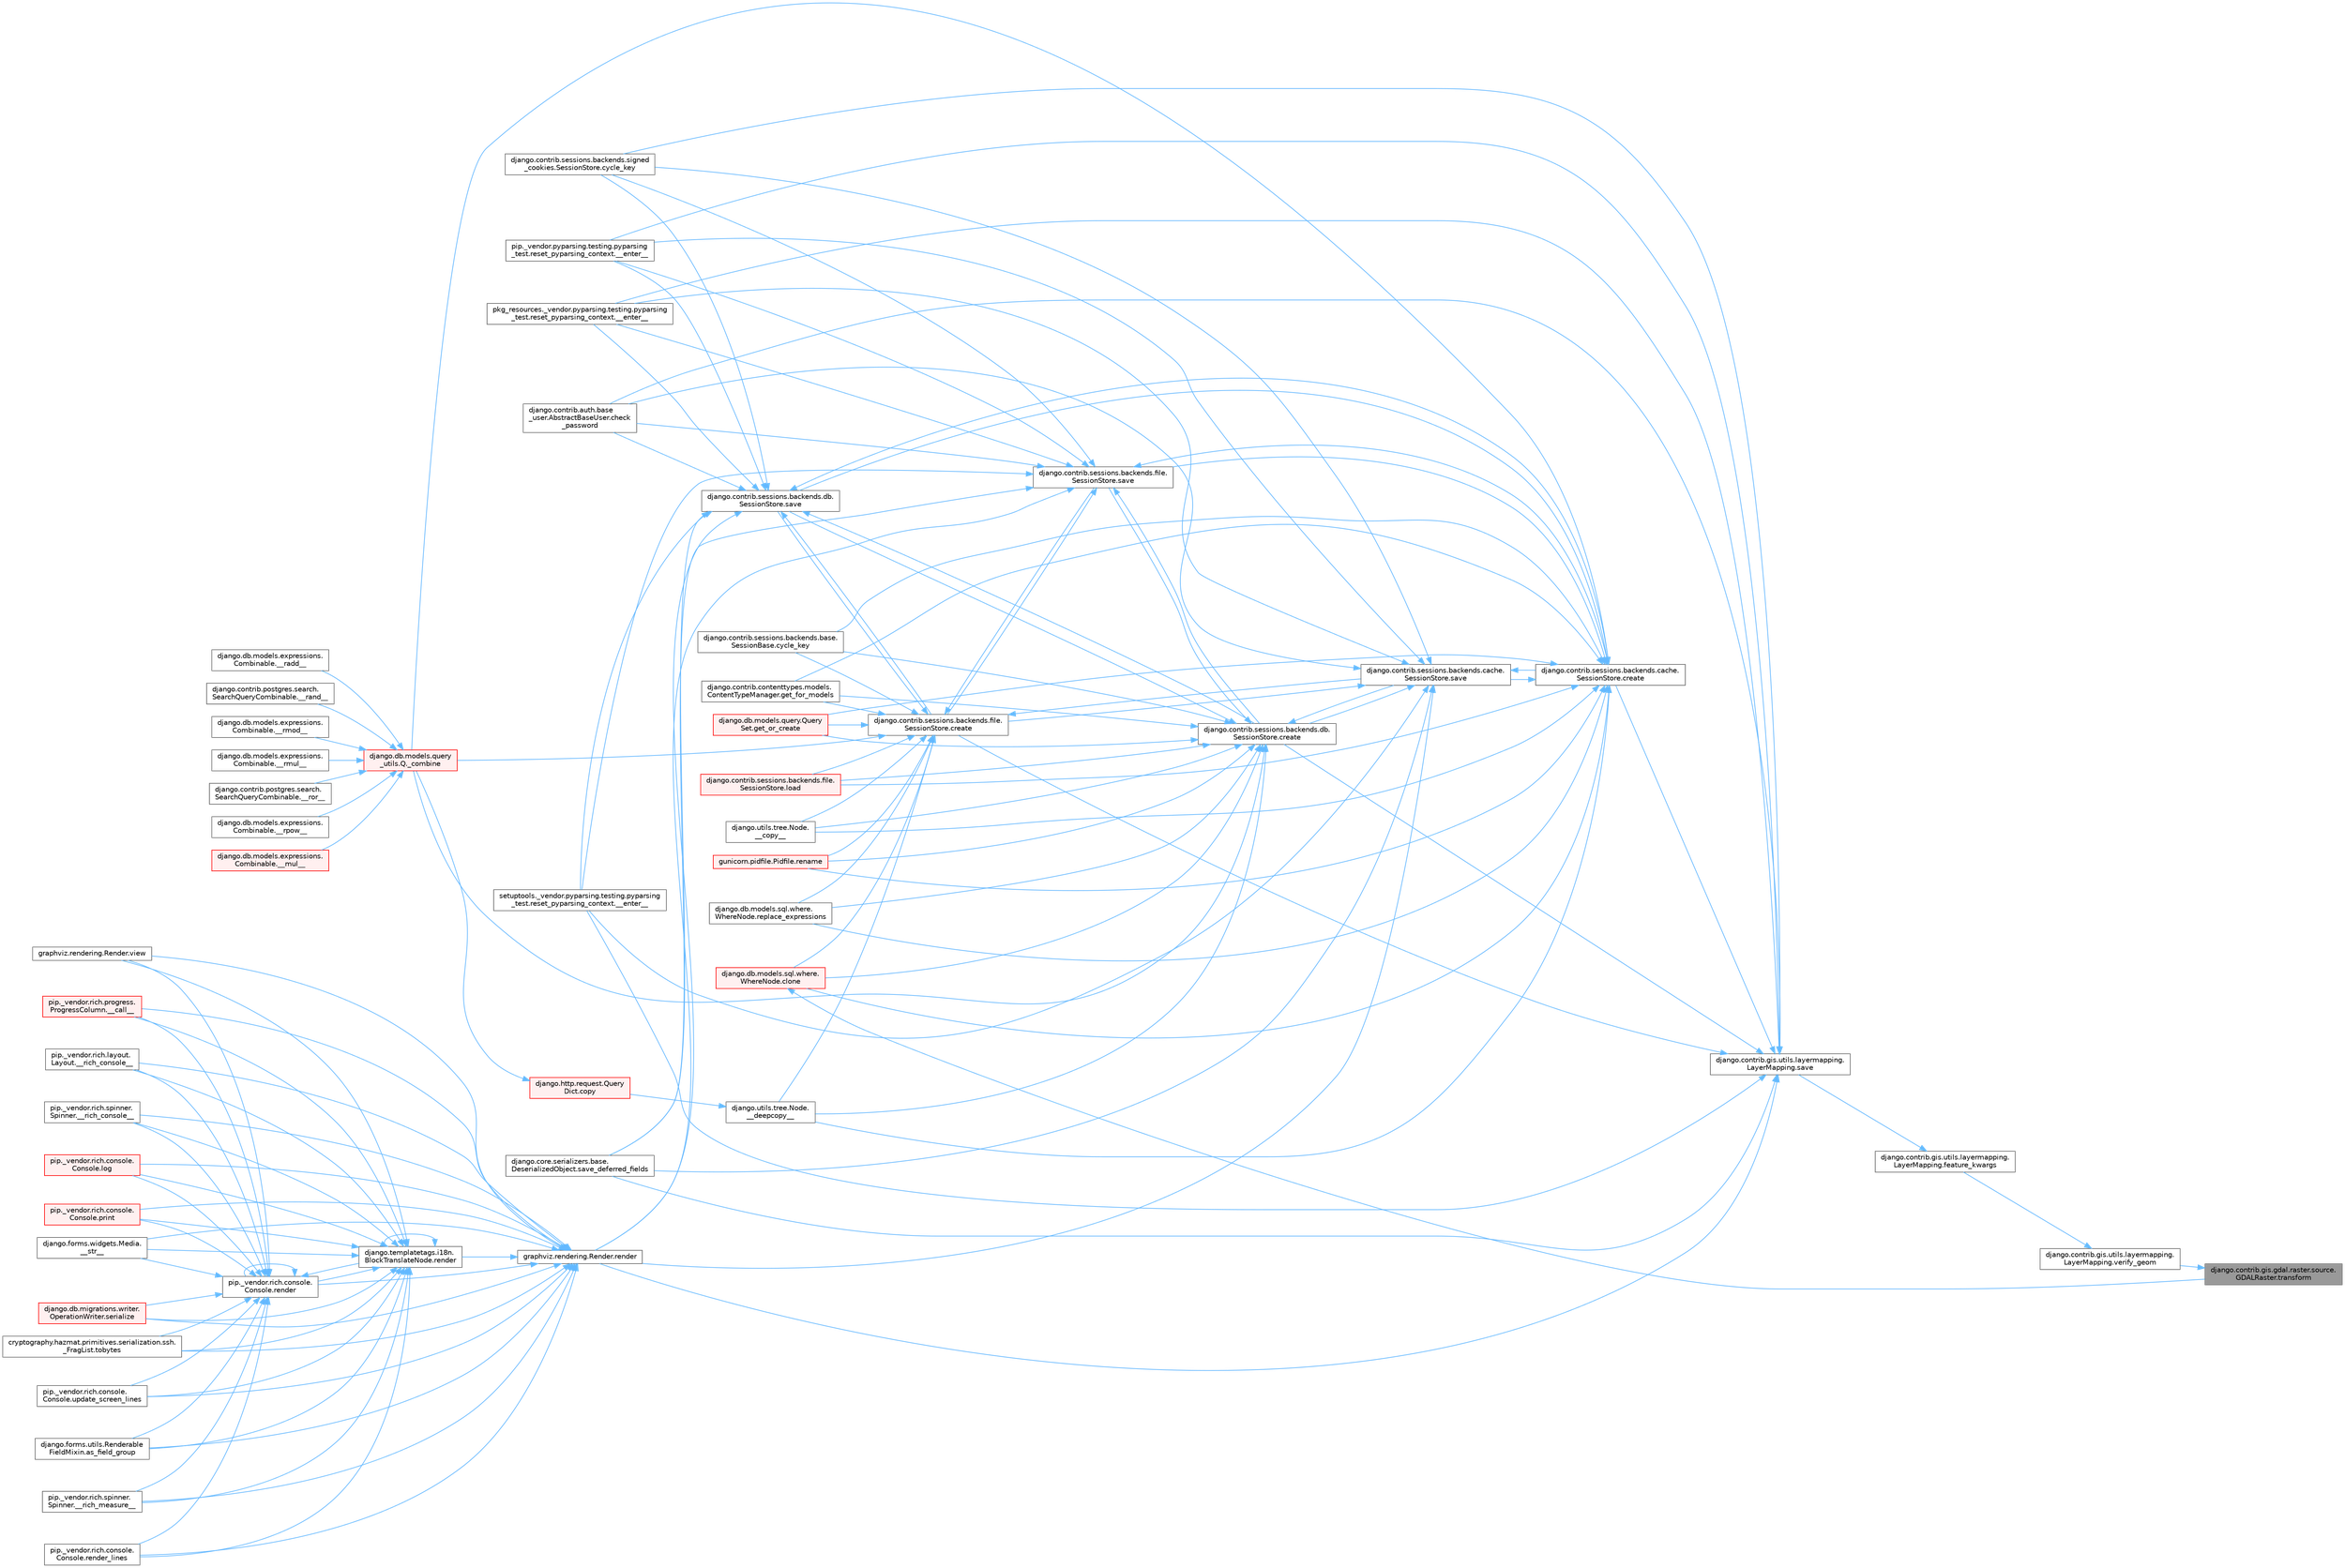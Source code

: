 digraph "django.contrib.gis.gdal.raster.source.GDALRaster.transform"
{
 // LATEX_PDF_SIZE
  bgcolor="transparent";
  edge [fontname=Helvetica,fontsize=10,labelfontname=Helvetica,labelfontsize=10];
  node [fontname=Helvetica,fontsize=10,shape=box,height=0.2,width=0.4];
  rankdir="RL";
  Node1 [id="Node000001",label="django.contrib.gis.gdal.raster.source.\lGDALRaster.transform",height=0.2,width=0.4,color="gray40", fillcolor="grey60", style="filled", fontcolor="black",tooltip=" "];
  Node1 -> Node2 [id="edge1_Node000001_Node000002",dir="back",color="steelblue1",style="solid",tooltip=" "];
  Node2 [id="Node000002",label="django.contrib.gis.utils.layermapping.\lLayerMapping.verify_geom",height=0.2,width=0.4,color="grey40", fillcolor="white", style="filled",URL="$classdjango_1_1contrib_1_1gis_1_1utils_1_1layermapping_1_1_layer_mapping.html#af91521785f7bfa0738fa8b3c0056f823",tooltip=" "];
  Node2 -> Node3 [id="edge2_Node000002_Node000003",dir="back",color="steelblue1",style="solid",tooltip=" "];
  Node3 [id="Node000003",label="django.contrib.gis.utils.layermapping.\lLayerMapping.feature_kwargs",height=0.2,width=0.4,color="grey40", fillcolor="white", style="filled",URL="$classdjango_1_1contrib_1_1gis_1_1utils_1_1layermapping_1_1_layer_mapping.html#a2e4aa507355c0e3b3da72dde9a9284b0",tooltip=" "];
  Node3 -> Node4 [id="edge3_Node000003_Node000004",dir="back",color="steelblue1",style="solid",tooltip=" "];
  Node4 [id="Node000004",label="django.contrib.gis.utils.layermapping.\lLayerMapping.save",height=0.2,width=0.4,color="grey40", fillcolor="white", style="filled",URL="$classdjango_1_1contrib_1_1gis_1_1utils_1_1layermapping_1_1_layer_mapping.html#a1a9d38ca8cbbb0a16d032c0bd52b671d",tooltip=" "];
  Node4 -> Node5 [id="edge4_Node000004_Node000005",dir="back",color="steelblue1",style="solid",tooltip=" "];
  Node5 [id="Node000005",label="pip._vendor.pyparsing.testing.pyparsing\l_test.reset_pyparsing_context.__enter__",height=0.2,width=0.4,color="grey40", fillcolor="white", style="filled",URL="$classpip_1_1__vendor_1_1pyparsing_1_1testing_1_1pyparsing__test_1_1reset__pyparsing__context.html#a3d39d97a0d95a9b46c987e6dff52b7c0",tooltip=" "];
  Node4 -> Node6 [id="edge5_Node000004_Node000006",dir="back",color="steelblue1",style="solid",tooltip=" "];
  Node6 [id="Node000006",label="pkg_resources._vendor.pyparsing.testing.pyparsing\l_test.reset_pyparsing_context.__enter__",height=0.2,width=0.4,color="grey40", fillcolor="white", style="filled",URL="$classpkg__resources_1_1__vendor_1_1pyparsing_1_1testing_1_1pyparsing__test_1_1reset__pyparsing__context.html#a8d8360c033ccc7296fb9323a07cdeb25",tooltip=" "];
  Node4 -> Node7 [id="edge6_Node000004_Node000007",dir="back",color="steelblue1",style="solid",tooltip=" "];
  Node7 [id="Node000007",label="setuptools._vendor.pyparsing.testing.pyparsing\l_test.reset_pyparsing_context.__enter__",height=0.2,width=0.4,color="grey40", fillcolor="white", style="filled",URL="$classsetuptools_1_1__vendor_1_1pyparsing_1_1testing_1_1pyparsing__test_1_1reset__pyparsing__context.html#a436e2ea8355c86505c8cfdae81714c7c",tooltip=" "];
  Node4 -> Node8 [id="edge7_Node000004_Node000008",dir="back",color="steelblue1",style="solid",tooltip=" "];
  Node8 [id="Node000008",label="django.contrib.auth.base\l_user.AbstractBaseUser.check\l_password",height=0.2,width=0.4,color="grey40", fillcolor="white", style="filled",URL="$classdjango_1_1contrib_1_1auth_1_1base__user_1_1_abstract_base_user.html#aaa9bb7fa5353bc1917dbd7f87b63321a",tooltip=" "];
  Node4 -> Node9 [id="edge8_Node000004_Node000009",dir="back",color="steelblue1",style="solid",tooltip=" "];
  Node9 [id="Node000009",label="django.contrib.sessions.backends.cache.\lSessionStore.create",height=0.2,width=0.4,color="grey40", fillcolor="white", style="filled",URL="$classdjango_1_1contrib_1_1sessions_1_1backends_1_1cache_1_1_session_store.html#a38c9efbdb5115fd1820ae198b767c39c",tooltip=" "];
  Node9 -> Node10 [id="edge9_Node000009_Node000010",dir="back",color="steelblue1",style="solid",tooltip=" "];
  Node10 [id="Node000010",label="django.utils.tree.Node.\l__copy__",height=0.2,width=0.4,color="grey40", fillcolor="white", style="filled",URL="$classdjango_1_1utils_1_1tree_1_1_node.html#abae878f6b4500b8b241c23d8fac46e63",tooltip=" "];
  Node9 -> Node11 [id="edge10_Node000009_Node000011",dir="back",color="steelblue1",style="solid",tooltip=" "];
  Node11 [id="Node000011",label="django.utils.tree.Node.\l__deepcopy__",height=0.2,width=0.4,color="grey40", fillcolor="white", style="filled",URL="$classdjango_1_1utils_1_1tree_1_1_node.html#a38840c46ded3963808edbeec90765d6b",tooltip=" "];
  Node11 -> Node12 [id="edge11_Node000011_Node000012",dir="back",color="steelblue1",style="solid",tooltip=" "];
  Node12 [id="Node000012",label="django.http.request.Query\lDict.copy",height=0.2,width=0.4,color="red", fillcolor="#FFF0F0", style="filled",URL="$classdjango_1_1http_1_1request_1_1_query_dict.html#ada9e4956e62868c5587b9ffde7b358b5",tooltip=" "];
  Node12 -> Node154 [id="edge12_Node000012_Node000154",dir="back",color="steelblue1",style="solid",tooltip=" "];
  Node154 [id="Node000154",label="django.db.models.query\l_utils.Q._combine",height=0.2,width=0.4,color="red", fillcolor="#FFF0F0", style="filled",URL="$classdjango_1_1db_1_1models_1_1query__utils_1_1_q.html#ade621b98231b73615e1aa3a726560c55",tooltip=" "];
  Node154 -> Node155 [id="edge13_Node000154_Node000155",dir="back",color="steelblue1",style="solid",tooltip=" "];
  Node155 [id="Node000155",label="django.db.models.expressions.\lCombinable.__mul__",height=0.2,width=0.4,color="red", fillcolor="#FFF0F0", style="filled",URL="$classdjango_1_1db_1_1models_1_1expressions_1_1_combinable.html#a18670e03ec4b2fc0eafb0782602b72ec",tooltip=" "];
  Node154 -> Node159 [id="edge14_Node000154_Node000159",dir="back",color="steelblue1",style="solid",tooltip=" "];
  Node159 [id="Node000159",label="django.db.models.expressions.\lCombinable.__radd__",height=0.2,width=0.4,color="grey40", fillcolor="white", style="filled",URL="$classdjango_1_1db_1_1models_1_1expressions_1_1_combinable.html#a4872efab02abfbe2d20977469210ce25",tooltip=" "];
  Node154 -> Node160 [id="edge15_Node000154_Node000160",dir="back",color="steelblue1",style="solid",tooltip=" "];
  Node160 [id="Node000160",label="django.contrib.postgres.search.\lSearchQueryCombinable.__rand__",height=0.2,width=0.4,color="grey40", fillcolor="white", style="filled",URL="$classdjango_1_1contrib_1_1postgres_1_1search_1_1_search_query_combinable.html#a3d51899b7ac9564232b005aa65bec114",tooltip=" "];
  Node154 -> Node161 [id="edge16_Node000154_Node000161",dir="back",color="steelblue1",style="solid",tooltip=" "];
  Node161 [id="Node000161",label="django.db.models.expressions.\lCombinable.__rmod__",height=0.2,width=0.4,color="grey40", fillcolor="white", style="filled",URL="$classdjango_1_1db_1_1models_1_1expressions_1_1_combinable.html#ad32e5e96bab77dd57e3337a156c5de39",tooltip=" "];
  Node154 -> Node162 [id="edge17_Node000154_Node000162",dir="back",color="steelblue1",style="solid",tooltip=" "];
  Node162 [id="Node000162",label="django.db.models.expressions.\lCombinable.__rmul__",height=0.2,width=0.4,color="grey40", fillcolor="white", style="filled",URL="$classdjango_1_1db_1_1models_1_1expressions_1_1_combinable.html#adfde700eec6b9ea280e9fec3e202acab",tooltip=" "];
  Node154 -> Node163 [id="edge18_Node000154_Node000163",dir="back",color="steelblue1",style="solid",tooltip=" "];
  Node163 [id="Node000163",label="django.contrib.postgres.search.\lSearchQueryCombinable.__ror__",height=0.2,width=0.4,color="grey40", fillcolor="white", style="filled",URL="$classdjango_1_1contrib_1_1postgres_1_1search_1_1_search_query_combinable.html#ac5984f052629ae58cd73a90c852fe22c",tooltip=" "];
  Node154 -> Node164 [id="edge19_Node000154_Node000164",dir="back",color="steelblue1",style="solid",tooltip=" "];
  Node164 [id="Node000164",label="django.db.models.expressions.\lCombinable.__rpow__",height=0.2,width=0.4,color="grey40", fillcolor="white", style="filled",URL="$classdjango_1_1db_1_1models_1_1expressions_1_1_combinable.html#a1847c8db3c40340a723f6bf51ebadf89",tooltip=" "];
  Node9 -> Node154 [id="edge20_Node000009_Node000154",dir="back",color="steelblue1",style="solid",tooltip=" "];
  Node9 -> Node302 [id="edge21_Node000009_Node000302",dir="back",color="steelblue1",style="solid",tooltip=" "];
  Node302 [id="Node000302",label="django.db.models.sql.where.\lWhereNode.clone",height=0.2,width=0.4,color="red", fillcolor="#FFF0F0", style="filled",URL="$classdjango_1_1db_1_1models_1_1sql_1_1where_1_1_where_node.html#a0faff63950b774ce4ad391ea1f6b6d2c",tooltip=" "];
  Node302 -> Node1 [id="edge22_Node000302_Node000001",dir="back",color="steelblue1",style="solid",tooltip=" "];
  Node9 -> Node32 [id="edge23_Node000009_Node000032",dir="back",color="steelblue1",style="solid",tooltip=" "];
  Node32 [id="Node000032",label="django.contrib.sessions.backends.base.\lSessionBase.cycle_key",height=0.2,width=0.4,color="grey40", fillcolor="white", style="filled",URL="$classdjango_1_1contrib_1_1sessions_1_1backends_1_1base_1_1_session_base.html#a6955e9bebe4e5b7d463bccfcf9181016",tooltip=" "];
  Node9 -> Node336 [id="edge24_Node000009_Node000336",dir="back",color="steelblue1",style="solid",tooltip=" "];
  Node336 [id="Node000336",label="django.contrib.contenttypes.models.\lContentTypeManager.get_for_models",height=0.2,width=0.4,color="grey40", fillcolor="white", style="filled",URL="$classdjango_1_1contrib_1_1contenttypes_1_1models_1_1_content_type_manager.html#a541a2e215680799739b6f8c1b19ddda4",tooltip=" "];
  Node9 -> Node337 [id="edge25_Node000009_Node000337",dir="back",color="steelblue1",style="solid",tooltip=" "];
  Node337 [id="Node000337",label="django.db.models.query.Query\lSet.get_or_create",height=0.2,width=0.4,color="red", fillcolor="#FFF0F0", style="filled",URL="$classdjango_1_1db_1_1models_1_1query_1_1_query_set.html#a0f727927ec4d1b9f3087b831cc911c59",tooltip=" "];
  Node9 -> Node319 [id="edge26_Node000009_Node000319",dir="back",color="steelblue1",style="solid",tooltip=" "];
  Node319 [id="Node000319",label="django.contrib.sessions.backends.file.\lSessionStore.load",height=0.2,width=0.4,color="red", fillcolor="#FFF0F0", style="filled",URL="$classdjango_1_1contrib_1_1sessions_1_1backends_1_1file_1_1_session_store.html#a408fa63512306fbaa7bbb62742f0295f",tooltip=" "];
  Node9 -> Node339 [id="edge27_Node000009_Node000339",dir="back",color="steelblue1",style="solid",tooltip=" "];
  Node339 [id="Node000339",label="gunicorn.pidfile.Pidfile.rename",height=0.2,width=0.4,color="red", fillcolor="#FFF0F0", style="filled",URL="$classgunicorn_1_1pidfile_1_1_pidfile.html#af03623bf56b92f594700ba5e5f25bc76",tooltip=" "];
  Node9 -> Node341 [id="edge28_Node000009_Node000341",dir="back",color="steelblue1",style="solid",tooltip=" "];
  Node341 [id="Node000341",label="django.db.models.sql.where.\lWhereNode.replace_expressions",height=0.2,width=0.4,color="grey40", fillcolor="white", style="filled",URL="$classdjango_1_1db_1_1models_1_1sql_1_1where_1_1_where_node.html#a1cc3580a7f4a51605b52ae4a9653b3ac",tooltip=" "];
  Node9 -> Node342 [id="edge29_Node000009_Node000342",dir="back",color="steelblue1",style="solid",tooltip=" "];
  Node342 [id="Node000342",label="django.contrib.sessions.backends.cache.\lSessionStore.save",height=0.2,width=0.4,color="grey40", fillcolor="white", style="filled",URL="$classdjango_1_1contrib_1_1sessions_1_1backends_1_1cache_1_1_session_store.html#a67e81d959c24e3a84b1e755a9a861c53",tooltip=" "];
  Node342 -> Node5 [id="edge30_Node000342_Node000005",dir="back",color="steelblue1",style="solid",tooltip=" "];
  Node342 -> Node6 [id="edge31_Node000342_Node000006",dir="back",color="steelblue1",style="solid",tooltip=" "];
  Node342 -> Node7 [id="edge32_Node000342_Node000007",dir="back",color="steelblue1",style="solid",tooltip=" "];
  Node342 -> Node8 [id="edge33_Node000342_Node000008",dir="back",color="steelblue1",style="solid",tooltip=" "];
  Node342 -> Node9 [id="edge34_Node000342_Node000009",dir="back",color="steelblue1",style="solid",tooltip=" "];
  Node342 -> Node301 [id="edge35_Node000342_Node000301",dir="back",color="steelblue1",style="solid",tooltip=" "];
  Node301 [id="Node000301",label="django.contrib.sessions.backends.db.\lSessionStore.create",height=0.2,width=0.4,color="grey40", fillcolor="white", style="filled",URL="$classdjango_1_1contrib_1_1sessions_1_1backends_1_1db_1_1_session_store.html#a4a98c0168c61e75be58e279660aa6ce4",tooltip=" "];
  Node301 -> Node10 [id="edge36_Node000301_Node000010",dir="back",color="steelblue1",style="solid",tooltip=" "];
  Node301 -> Node11 [id="edge37_Node000301_Node000011",dir="back",color="steelblue1",style="solid",tooltip=" "];
  Node301 -> Node154 [id="edge38_Node000301_Node000154",dir="back",color="steelblue1",style="solid",tooltip=" "];
  Node301 -> Node302 [id="edge39_Node000301_Node000302",dir="back",color="steelblue1",style="solid",tooltip=" "];
  Node301 -> Node32 [id="edge40_Node000301_Node000032",dir="back",color="steelblue1",style="solid",tooltip=" "];
  Node301 -> Node336 [id="edge41_Node000301_Node000336",dir="back",color="steelblue1",style="solid",tooltip=" "];
  Node301 -> Node337 [id="edge42_Node000301_Node000337",dir="back",color="steelblue1",style="solid",tooltip=" "];
  Node301 -> Node319 [id="edge43_Node000301_Node000319",dir="back",color="steelblue1",style="solid",tooltip=" "];
  Node301 -> Node339 [id="edge44_Node000301_Node000339",dir="back",color="steelblue1",style="solid",tooltip=" "];
  Node301 -> Node341 [id="edge45_Node000301_Node000341",dir="back",color="steelblue1",style="solid",tooltip=" "];
  Node301 -> Node342 [id="edge46_Node000301_Node000342",dir="back",color="steelblue1",style="solid",tooltip=" "];
  Node301 -> Node300 [id="edge47_Node000301_Node000300",dir="back",color="steelblue1",style="solid",tooltip=" "];
  Node300 [id="Node000300",label="django.contrib.sessions.backends.db.\lSessionStore.save",height=0.2,width=0.4,color="grey40", fillcolor="white", style="filled",URL="$classdjango_1_1contrib_1_1sessions_1_1backends_1_1db_1_1_session_store.html#a68a6b4f159bd3dc969ec80b34c1622af",tooltip=" "];
  Node300 -> Node5 [id="edge48_Node000300_Node000005",dir="back",color="steelblue1",style="solid",tooltip=" "];
  Node300 -> Node6 [id="edge49_Node000300_Node000006",dir="back",color="steelblue1",style="solid",tooltip=" "];
  Node300 -> Node7 [id="edge50_Node000300_Node000007",dir="back",color="steelblue1",style="solid",tooltip=" "];
  Node300 -> Node8 [id="edge51_Node000300_Node000008",dir="back",color="steelblue1",style="solid",tooltip=" "];
  Node300 -> Node9 [id="edge52_Node000300_Node000009",dir="back",color="steelblue1",style="solid",tooltip=" "];
  Node300 -> Node301 [id="edge53_Node000300_Node000301",dir="back",color="steelblue1",style="solid",tooltip=" "];
  Node300 -> Node335 [id="edge54_Node000300_Node000335",dir="back",color="steelblue1",style="solid",tooltip=" "];
  Node335 [id="Node000335",label="django.contrib.sessions.backends.file.\lSessionStore.create",height=0.2,width=0.4,color="grey40", fillcolor="white", style="filled",URL="$classdjango_1_1contrib_1_1sessions_1_1backends_1_1file_1_1_session_store.html#a6624db6a37dfff490f837047e0a60dda",tooltip=" "];
  Node335 -> Node10 [id="edge55_Node000335_Node000010",dir="back",color="steelblue1",style="solid",tooltip=" "];
  Node335 -> Node11 [id="edge56_Node000335_Node000011",dir="back",color="steelblue1",style="solid",tooltip=" "];
  Node335 -> Node154 [id="edge57_Node000335_Node000154",dir="back",color="steelblue1",style="solid",tooltip=" "];
  Node335 -> Node302 [id="edge58_Node000335_Node000302",dir="back",color="steelblue1",style="solid",tooltip=" "];
  Node335 -> Node32 [id="edge59_Node000335_Node000032",dir="back",color="steelblue1",style="solid",tooltip=" "];
  Node335 -> Node336 [id="edge60_Node000335_Node000336",dir="back",color="steelblue1",style="solid",tooltip=" "];
  Node335 -> Node337 [id="edge61_Node000335_Node000337",dir="back",color="steelblue1",style="solid",tooltip=" "];
  Node335 -> Node319 [id="edge62_Node000335_Node000319",dir="back",color="steelblue1",style="solid",tooltip=" "];
  Node335 -> Node339 [id="edge63_Node000335_Node000339",dir="back",color="steelblue1",style="solid",tooltip=" "];
  Node335 -> Node341 [id="edge64_Node000335_Node000341",dir="back",color="steelblue1",style="solid",tooltip=" "];
  Node335 -> Node342 [id="edge65_Node000335_Node000342",dir="back",color="steelblue1",style="solid",tooltip=" "];
  Node335 -> Node300 [id="edge66_Node000335_Node000300",dir="back",color="steelblue1",style="solid",tooltip=" "];
  Node335 -> Node1126 [id="edge67_Node000335_Node001126",dir="back",color="steelblue1",style="solid",tooltip=" "];
  Node1126 [id="Node001126",label="django.contrib.sessions.backends.file.\lSessionStore.save",height=0.2,width=0.4,color="grey40", fillcolor="white", style="filled",URL="$classdjango_1_1contrib_1_1sessions_1_1backends_1_1file_1_1_session_store.html#af170f9c112376eb1627509287bf9620f",tooltip=" "];
  Node1126 -> Node5 [id="edge68_Node001126_Node000005",dir="back",color="steelblue1",style="solid",tooltip=" "];
  Node1126 -> Node6 [id="edge69_Node001126_Node000006",dir="back",color="steelblue1",style="solid",tooltip=" "];
  Node1126 -> Node7 [id="edge70_Node001126_Node000007",dir="back",color="steelblue1",style="solid",tooltip=" "];
  Node1126 -> Node8 [id="edge71_Node001126_Node000008",dir="back",color="steelblue1",style="solid",tooltip=" "];
  Node1126 -> Node9 [id="edge72_Node001126_Node000009",dir="back",color="steelblue1",style="solid",tooltip=" "];
  Node1126 -> Node301 [id="edge73_Node001126_Node000301",dir="back",color="steelblue1",style="solid",tooltip=" "];
  Node1126 -> Node335 [id="edge74_Node001126_Node000335",dir="back",color="steelblue1",style="solid",tooltip=" "];
  Node1126 -> Node343 [id="edge75_Node001126_Node000343",dir="back",color="steelblue1",style="solid",tooltip=" "];
  Node343 [id="Node000343",label="django.contrib.sessions.backends.signed\l_cookies.SessionStore.cycle_key",height=0.2,width=0.4,color="grey40", fillcolor="white", style="filled",URL="$classdjango_1_1contrib_1_1sessions_1_1backends_1_1signed__cookies_1_1_session_store.html#abf8e71313b847459c30f19e691c25a93",tooltip=" "];
  Node1126 -> Node344 [id="edge76_Node001126_Node000344",dir="back",color="steelblue1",style="solid",tooltip=" "];
  Node344 [id="Node000344",label="graphviz.rendering.Render.render",height=0.2,width=0.4,color="grey40", fillcolor="white", style="filled",URL="$classgraphviz_1_1rendering_1_1_render.html#a0249d6538d64a6b59b1bed64d4636456",tooltip=" "];
  Node344 -> Node345 [id="edge77_Node000344_Node000345",dir="back",color="steelblue1",style="solid",tooltip=" "];
  Node345 [id="Node000345",label="pip._vendor.rich.progress.\lProgressColumn.__call__",height=0.2,width=0.4,color="red", fillcolor="#FFF0F0", style="filled",URL="$classpip_1_1__vendor_1_1rich_1_1progress_1_1_progress_column.html#ae0c399be74222f949edb0fa5324cf6ea",tooltip=" "];
  Node344 -> Node346 [id="edge78_Node000344_Node000346",dir="back",color="steelblue1",style="solid",tooltip=" "];
  Node346 [id="Node000346",label="pip._vendor.rich.layout.\lLayout.__rich_console__",height=0.2,width=0.4,color="grey40", fillcolor="white", style="filled",URL="$classpip_1_1__vendor_1_1rich_1_1layout_1_1_layout.html#ac39cb3d17d2b0324ee1b0dada41a3ebd",tooltip=" "];
  Node344 -> Node347 [id="edge79_Node000344_Node000347",dir="back",color="steelblue1",style="solid",tooltip=" "];
  Node347 [id="Node000347",label="pip._vendor.rich.spinner.\lSpinner.__rich_console__",height=0.2,width=0.4,color="grey40", fillcolor="white", style="filled",URL="$classpip_1_1__vendor_1_1rich_1_1spinner_1_1_spinner.html#a6883d8dced19ac48d4dfc74f776357fd",tooltip=" "];
  Node344 -> Node348 [id="edge80_Node000344_Node000348",dir="back",color="steelblue1",style="solid",tooltip=" "];
  Node348 [id="Node000348",label="pip._vendor.rich.spinner.\lSpinner.__rich_measure__",height=0.2,width=0.4,color="grey40", fillcolor="white", style="filled",URL="$classpip_1_1__vendor_1_1rich_1_1spinner_1_1_spinner.html#a89745682c823c44a31bae8e8d07869f5",tooltip=" "];
  Node344 -> Node349 [id="edge81_Node000344_Node000349",dir="back",color="steelblue1",style="solid",tooltip=" "];
  Node349 [id="Node000349",label="django.forms.widgets.Media.\l__str__",height=0.2,width=0.4,color="grey40", fillcolor="white", style="filled",URL="$classdjango_1_1forms_1_1widgets_1_1_media.html#ae1651710548a7d9f14f036d035012d21",tooltip=" "];
  Node344 -> Node350 [id="edge82_Node000344_Node000350",dir="back",color="steelblue1",style="solid",tooltip=" "];
  Node350 [id="Node000350",label="django.forms.utils.Renderable\lFieldMixin.as_field_group",height=0.2,width=0.4,color="grey40", fillcolor="white", style="filled",URL="$classdjango_1_1forms_1_1utils_1_1_renderable_field_mixin.html#a1e9a1b4f790ea694431554267fd5d74c",tooltip=" "];
  Node344 -> Node351 [id="edge83_Node000344_Node000351",dir="back",color="steelblue1",style="solid",tooltip=" "];
  Node351 [id="Node000351",label="pip._vendor.rich.console.\lConsole.log",height=0.2,width=0.4,color="red", fillcolor="#FFF0F0", style="filled",URL="$classpip_1_1__vendor_1_1rich_1_1console_1_1_console.html#af9c77e39f9413fc2b134c60cfa23b0f1",tooltip=" "];
  Node344 -> Node474 [id="edge84_Node000344_Node000474",dir="back",color="steelblue1",style="solid",tooltip=" "];
  Node474 [id="Node000474",label="pip._vendor.rich.console.\lConsole.print",height=0.2,width=0.4,color="red", fillcolor="#FFF0F0", style="filled",URL="$classpip_1_1__vendor_1_1rich_1_1console_1_1_console.html#af954370cdbb49236b597f2c11064549d",tooltip=" "];
  Node344 -> Node860 [id="edge85_Node000344_Node000860",dir="back",color="steelblue1",style="solid",tooltip=" "];
  Node860 [id="Node000860",label="django.templatetags.i18n.\lBlockTranslateNode.render",height=0.2,width=0.4,color="grey40", fillcolor="white", style="filled",URL="$classdjango_1_1templatetags_1_1i18n_1_1_block_translate_node.html#aaf05bebfd02c1c4b676387ada0357832",tooltip=" "];
  Node860 -> Node345 [id="edge86_Node000860_Node000345",dir="back",color="steelblue1",style="solid",tooltip=" "];
  Node860 -> Node346 [id="edge87_Node000860_Node000346",dir="back",color="steelblue1",style="solid",tooltip=" "];
  Node860 -> Node347 [id="edge88_Node000860_Node000347",dir="back",color="steelblue1",style="solid",tooltip=" "];
  Node860 -> Node348 [id="edge89_Node000860_Node000348",dir="back",color="steelblue1",style="solid",tooltip=" "];
  Node860 -> Node349 [id="edge90_Node000860_Node000349",dir="back",color="steelblue1",style="solid",tooltip=" "];
  Node860 -> Node350 [id="edge91_Node000860_Node000350",dir="back",color="steelblue1",style="solid",tooltip=" "];
  Node860 -> Node351 [id="edge92_Node000860_Node000351",dir="back",color="steelblue1",style="solid",tooltip=" "];
  Node860 -> Node474 [id="edge93_Node000860_Node000474",dir="back",color="steelblue1",style="solid",tooltip=" "];
  Node860 -> Node860 [id="edge94_Node000860_Node000860",dir="back",color="steelblue1",style="solid",tooltip=" "];
  Node860 -> Node861 [id="edge95_Node000860_Node000861",dir="back",color="steelblue1",style="solid",tooltip=" "];
  Node861 [id="Node000861",label="pip._vendor.rich.console.\lConsole.render",height=0.2,width=0.4,color="grey40", fillcolor="white", style="filled",URL="$classpip_1_1__vendor_1_1rich_1_1console_1_1_console.html#a9551b8254c573105adde80622393a938",tooltip=" "];
  Node861 -> Node345 [id="edge96_Node000861_Node000345",dir="back",color="steelblue1",style="solid",tooltip=" "];
  Node861 -> Node346 [id="edge97_Node000861_Node000346",dir="back",color="steelblue1",style="solid",tooltip=" "];
  Node861 -> Node347 [id="edge98_Node000861_Node000347",dir="back",color="steelblue1",style="solid",tooltip=" "];
  Node861 -> Node348 [id="edge99_Node000861_Node000348",dir="back",color="steelblue1",style="solid",tooltip=" "];
  Node861 -> Node349 [id="edge100_Node000861_Node000349",dir="back",color="steelblue1",style="solid",tooltip=" "];
  Node861 -> Node350 [id="edge101_Node000861_Node000350",dir="back",color="steelblue1",style="solid",tooltip=" "];
  Node861 -> Node351 [id="edge102_Node000861_Node000351",dir="back",color="steelblue1",style="solid",tooltip=" "];
  Node861 -> Node474 [id="edge103_Node000861_Node000474",dir="back",color="steelblue1",style="solid",tooltip=" "];
  Node861 -> Node860 [id="edge104_Node000861_Node000860",dir="back",color="steelblue1",style="solid",tooltip=" "];
  Node861 -> Node861 [id="edge105_Node000861_Node000861",dir="back",color="steelblue1",style="solid",tooltip=" "];
  Node861 -> Node862 [id="edge106_Node000861_Node000862",dir="back",color="steelblue1",style="solid",tooltip=" "];
  Node862 [id="Node000862",label="pip._vendor.rich.console.\lConsole.render_lines",height=0.2,width=0.4,color="grey40", fillcolor="white", style="filled",URL="$classpip_1_1__vendor_1_1rich_1_1console_1_1_console.html#a5818808a49db20c5bee6986425f96f14",tooltip=" "];
  Node861 -> Node863 [id="edge107_Node000861_Node000863",dir="back",color="steelblue1",style="solid",tooltip=" "];
  Node863 [id="Node000863",label="django.db.migrations.writer.\lOperationWriter.serialize",height=0.2,width=0.4,color="red", fillcolor="#FFF0F0", style="filled",URL="$classdjango_1_1db_1_1migrations_1_1writer_1_1_operation_writer.html#a866e8d13e1c54a35d74e9a6b0383b2f8",tooltip=" "];
  Node861 -> Node1207 [id="edge108_Node000861_Node001207",dir="back",color="steelblue1",style="solid",tooltip=" "];
  Node1207 [id="Node001207",label="cryptography.hazmat.primitives.serialization.ssh.\l_FragList.tobytes",height=0.2,width=0.4,color="grey40", fillcolor="white", style="filled",URL="$classcryptography_1_1hazmat_1_1primitives_1_1serialization_1_1ssh_1_1___frag_list.html#a195dd4e7c741624829a13af53fa3de38",tooltip=" "];
  Node861 -> Node1208 [id="edge109_Node000861_Node001208",dir="back",color="steelblue1",style="solid",tooltip=" "];
  Node1208 [id="Node001208",label="pip._vendor.rich.console.\lConsole.update_screen_lines",height=0.2,width=0.4,color="grey40", fillcolor="white", style="filled",URL="$classpip_1_1__vendor_1_1rich_1_1console_1_1_console.html#a21cfe5af86ec7533f23d45fe2969817e",tooltip=" "];
  Node861 -> Node1209 [id="edge110_Node000861_Node001209",dir="back",color="steelblue1",style="solid",tooltip=" "];
  Node1209 [id="Node001209",label="graphviz.rendering.Render.view",height=0.2,width=0.4,color="grey40", fillcolor="white", style="filled",URL="$classgraphviz_1_1rendering_1_1_render.html#a53169c422996b9a7e92b5580c13914e2",tooltip=" "];
  Node860 -> Node862 [id="edge111_Node000860_Node000862",dir="back",color="steelblue1",style="solid",tooltip=" "];
  Node860 -> Node863 [id="edge112_Node000860_Node000863",dir="back",color="steelblue1",style="solid",tooltip=" "];
  Node860 -> Node1207 [id="edge113_Node000860_Node001207",dir="back",color="steelblue1",style="solid",tooltip=" "];
  Node860 -> Node1208 [id="edge114_Node000860_Node001208",dir="back",color="steelblue1",style="solid",tooltip=" "];
  Node860 -> Node1209 [id="edge115_Node000860_Node001209",dir="back",color="steelblue1",style="solid",tooltip=" "];
  Node344 -> Node861 [id="edge116_Node000344_Node000861",dir="back",color="steelblue1",style="solid",tooltip=" "];
  Node344 -> Node862 [id="edge117_Node000344_Node000862",dir="back",color="steelblue1",style="solid",tooltip=" "];
  Node344 -> Node863 [id="edge118_Node000344_Node000863",dir="back",color="steelblue1",style="solid",tooltip=" "];
  Node344 -> Node1207 [id="edge119_Node000344_Node001207",dir="back",color="steelblue1",style="solid",tooltip=" "];
  Node344 -> Node1208 [id="edge120_Node000344_Node001208",dir="back",color="steelblue1",style="solid",tooltip=" "];
  Node344 -> Node1209 [id="edge121_Node000344_Node001209",dir="back",color="steelblue1",style="solid",tooltip=" "];
  Node1126 -> Node1127 [id="edge122_Node001126_Node001127",dir="back",color="steelblue1",style="solid",tooltip=" "];
  Node1127 [id="Node001127",label="django.core.serializers.base.\lDeserializedObject.save_deferred_fields",height=0.2,width=0.4,color="grey40", fillcolor="white", style="filled",URL="$classdjango_1_1core_1_1serializers_1_1base_1_1_deserialized_object.html#a2fd4269d14e2f58fda59335c79a582f5",tooltip=" "];
  Node300 -> Node343 [id="edge123_Node000300_Node000343",dir="back",color="steelblue1",style="solid",tooltip=" "];
  Node300 -> Node344 [id="edge124_Node000300_Node000344",dir="back",color="steelblue1",style="solid",tooltip=" "];
  Node300 -> Node1127 [id="edge125_Node000300_Node001127",dir="back",color="steelblue1",style="solid",tooltip=" "];
  Node301 -> Node1126 [id="edge126_Node000301_Node001126",dir="back",color="steelblue1",style="solid",tooltip=" "];
  Node342 -> Node335 [id="edge127_Node000342_Node000335",dir="back",color="steelblue1",style="solid",tooltip=" "];
  Node342 -> Node343 [id="edge128_Node000342_Node000343",dir="back",color="steelblue1",style="solid",tooltip=" "];
  Node342 -> Node344 [id="edge129_Node000342_Node000344",dir="back",color="steelblue1",style="solid",tooltip=" "];
  Node342 -> Node1127 [id="edge130_Node000342_Node001127",dir="back",color="steelblue1",style="solid",tooltip=" "];
  Node9 -> Node300 [id="edge131_Node000009_Node000300",dir="back",color="steelblue1",style="solid",tooltip=" "];
  Node9 -> Node1126 [id="edge132_Node000009_Node001126",dir="back",color="steelblue1",style="solid",tooltip=" "];
  Node4 -> Node301 [id="edge133_Node000004_Node000301",dir="back",color="steelblue1",style="solid",tooltip=" "];
  Node4 -> Node335 [id="edge134_Node000004_Node000335",dir="back",color="steelblue1",style="solid",tooltip=" "];
  Node4 -> Node343 [id="edge135_Node000004_Node000343",dir="back",color="steelblue1",style="solid",tooltip=" "];
  Node4 -> Node344 [id="edge136_Node000004_Node000344",dir="back",color="steelblue1",style="solid",tooltip=" "];
  Node4 -> Node1127 [id="edge137_Node000004_Node001127",dir="back",color="steelblue1",style="solid",tooltip=" "];
}
